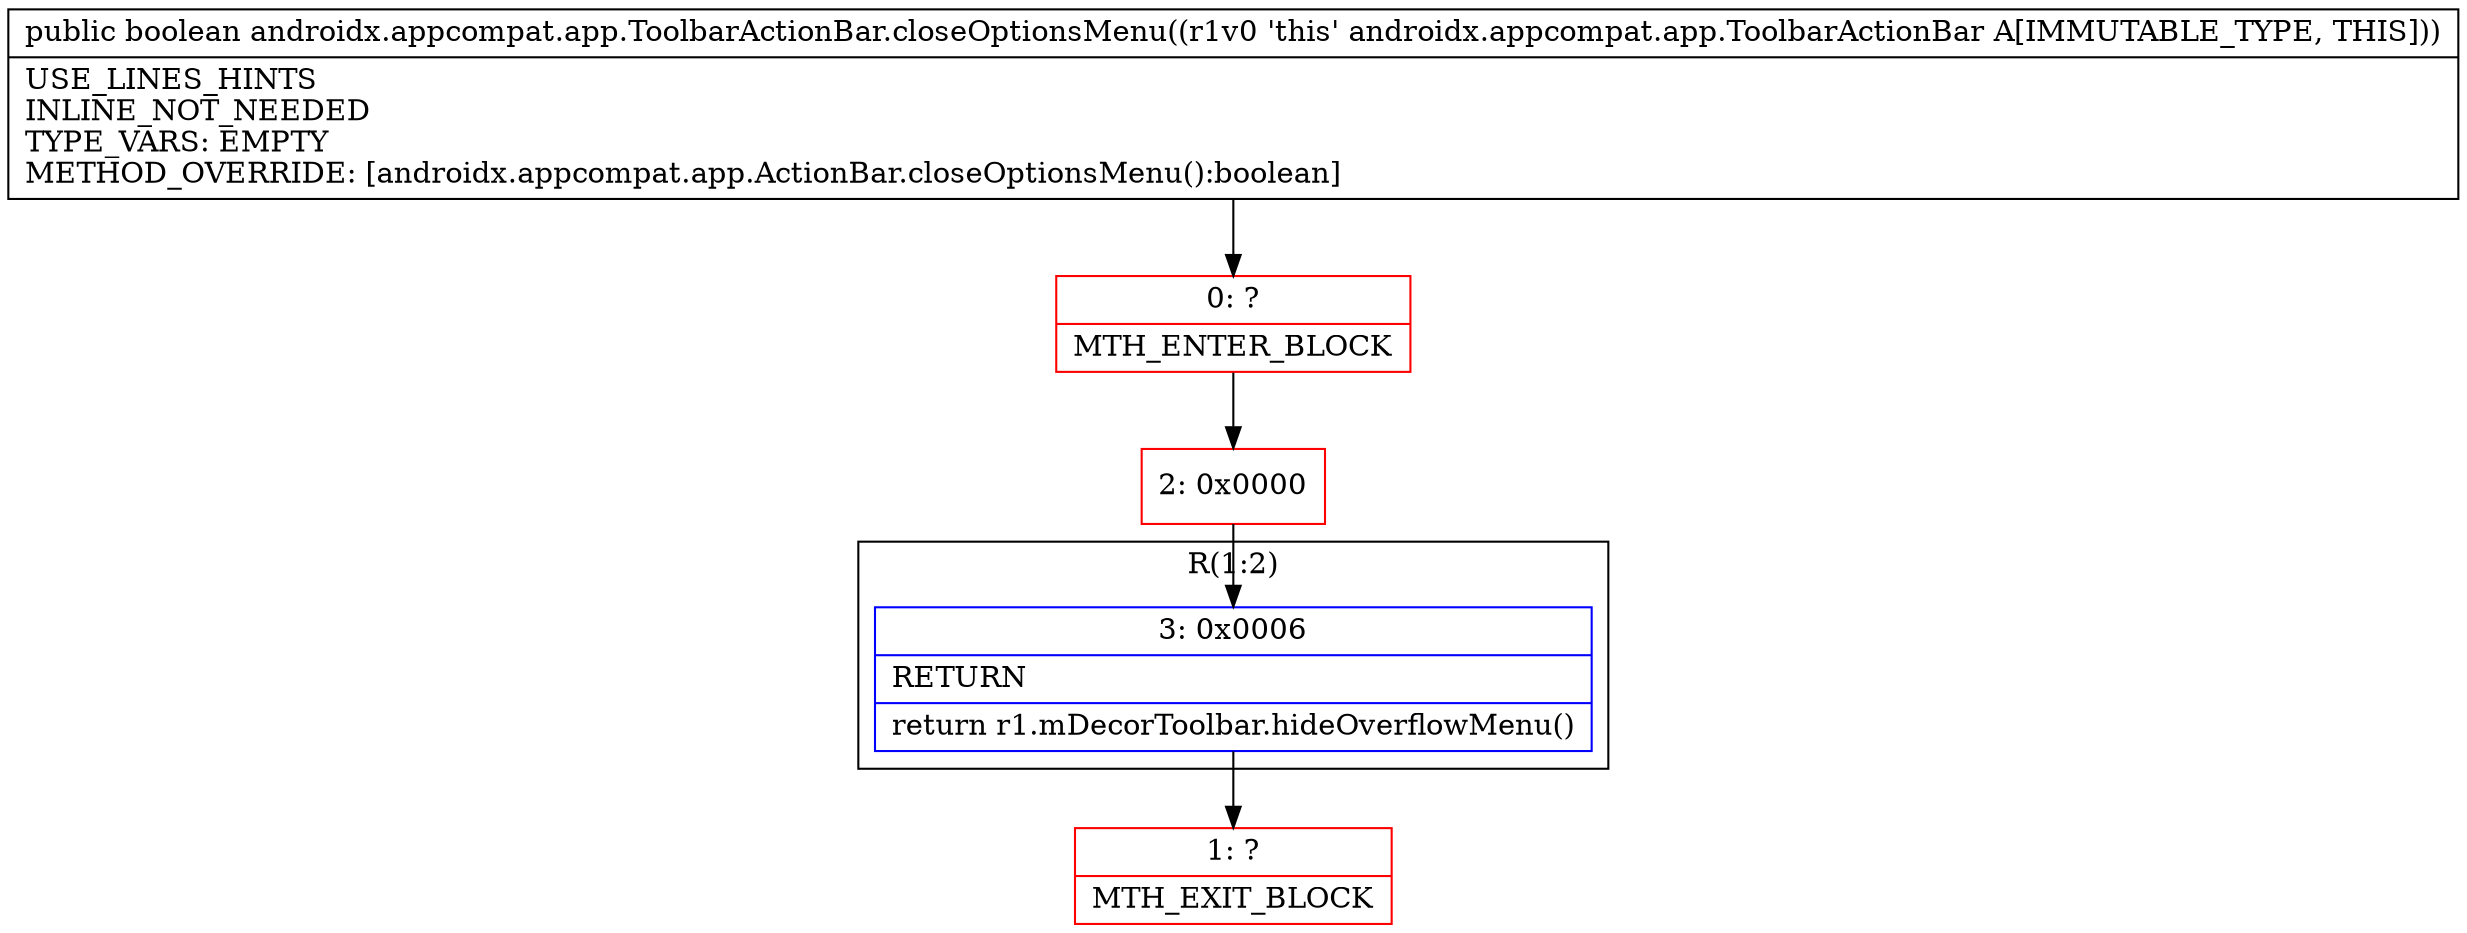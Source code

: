 digraph "CFG forandroidx.appcompat.app.ToolbarActionBar.closeOptionsMenu()Z" {
subgraph cluster_Region_256012737 {
label = "R(1:2)";
node [shape=record,color=blue];
Node_3 [shape=record,label="{3\:\ 0x0006|RETURN\l|return r1.mDecorToolbar.hideOverflowMenu()\l}"];
}
Node_0 [shape=record,color=red,label="{0\:\ ?|MTH_ENTER_BLOCK\l}"];
Node_2 [shape=record,color=red,label="{2\:\ 0x0000}"];
Node_1 [shape=record,color=red,label="{1\:\ ?|MTH_EXIT_BLOCK\l}"];
MethodNode[shape=record,label="{public boolean androidx.appcompat.app.ToolbarActionBar.closeOptionsMenu((r1v0 'this' androidx.appcompat.app.ToolbarActionBar A[IMMUTABLE_TYPE, THIS]))  | USE_LINES_HINTS\lINLINE_NOT_NEEDED\lTYPE_VARS: EMPTY\lMETHOD_OVERRIDE: [androidx.appcompat.app.ActionBar.closeOptionsMenu():boolean]\l}"];
MethodNode -> Node_0;Node_3 -> Node_1;
Node_0 -> Node_2;
Node_2 -> Node_3;
}

